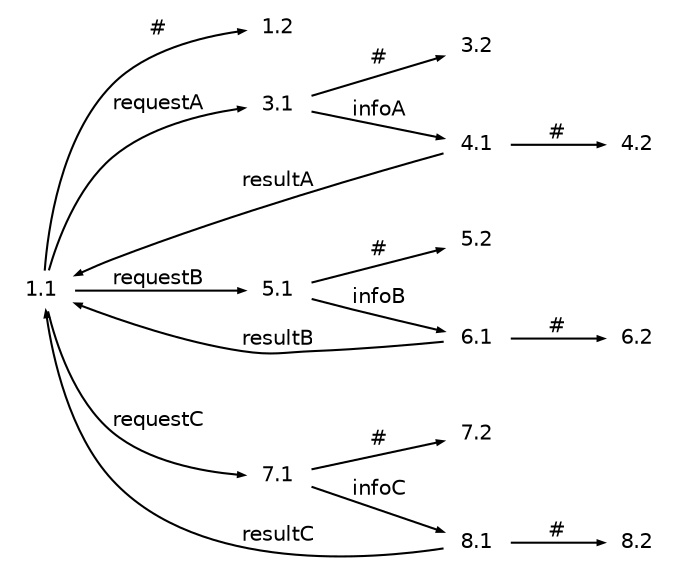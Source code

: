 digraph g
{
   graph [rankdir=LR];
   edge [arrowsize=0.3,fontsize=10,fontname=Helvetica];
   node [shape=plaintext,width=.3,height=.2,fontsize=10,fontname=Helvetica];
   1.1->1.2 [label="#"];
   1.1->3.1 [label="requestA"];
   1.1->5.1 [label="requestB"];
   1.1->7.1 [label="requestC"];
   3.1->3.2 [label="#"];
   3.1->4.1 [label="infoA"];
   4.1->1.1 [label="resultA"];
   4.1->4.2 [label="#"];
   5.1->5.2 [label="#"];
   5.1->6.1 [label="infoB"];
   6.1->1.1 [label="resultB"];
   6.1->6.2 [label="#"];
   7.1->7.2 [label="#"];
   7.1->8.1 [label="infoC"];
   8.1->1.1 [label="resultC"];
   8.1->8.2 [label="#"];
}
